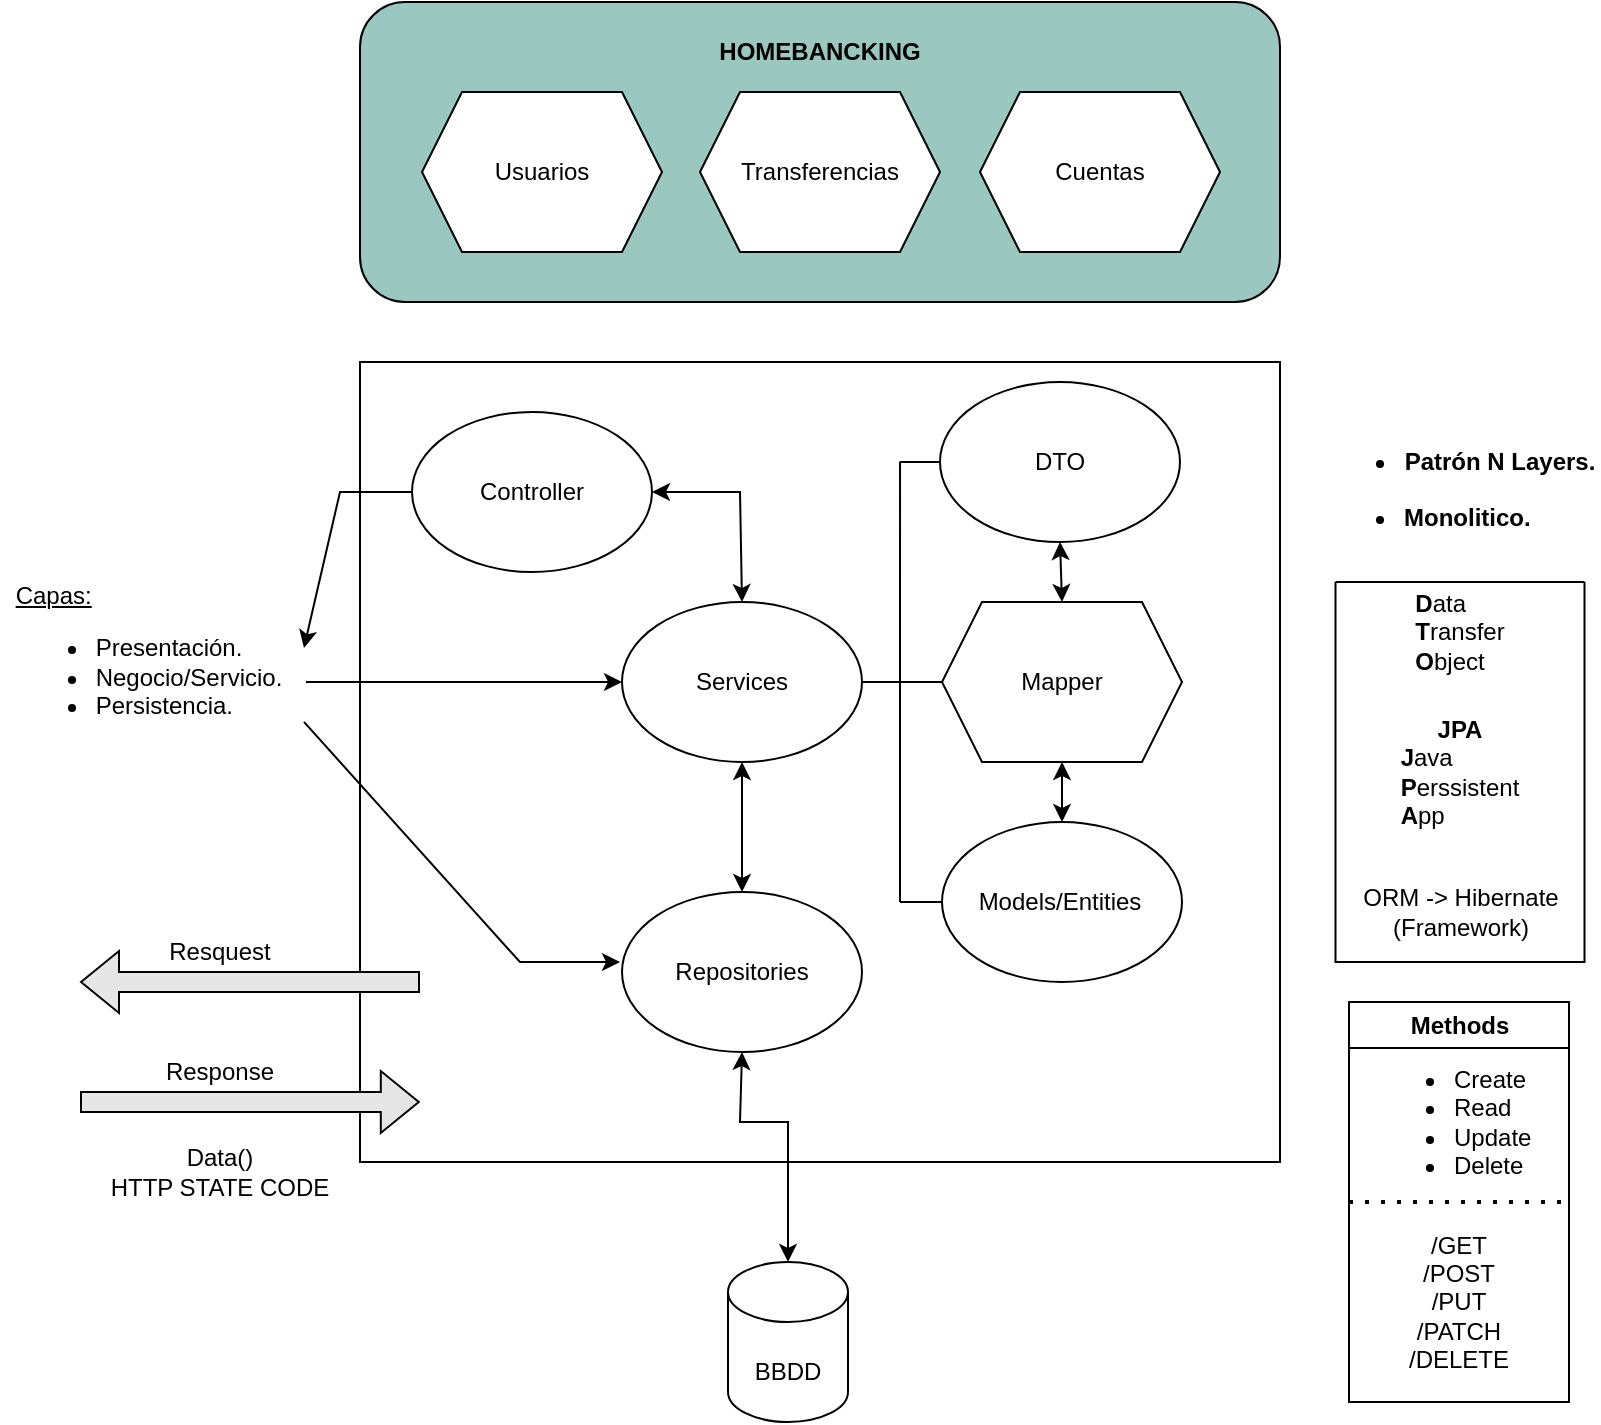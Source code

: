 <mxfile version="22.0.6" type="device">
  <diagram name="Página-1" id="YDAhRehPK7HNQKi2IeO7">
    <mxGraphModel dx="1434" dy="758" grid="1" gridSize="10" guides="1" tooltips="1" connect="1" arrows="1" fold="1" page="1" pageScale="1" pageWidth="827" pageHeight="1169" math="0" shadow="0">
      <root>
        <mxCell id="0" />
        <mxCell id="1" parent="0" />
        <mxCell id="LUQZSI-SgKgGzaRY7Djh-49" value="" style="rounded=0;whiteSpace=wrap;html=1;" vertex="1" parent="1">
          <mxGeometry x="200" y="230" width="460" height="400" as="geometry" />
        </mxCell>
        <mxCell id="LUQZSI-SgKgGzaRY7Djh-24" value="" style="rounded=1;whiteSpace=wrap;html=1;fillColor=#9AC7BF;" vertex="1" parent="1">
          <mxGeometry x="200" y="50" width="460" height="150" as="geometry" />
        </mxCell>
        <mxCell id="LUQZSI-SgKgGzaRY7Djh-1" value="&lt;b&gt;HOMEBANCKING&lt;/b&gt;" style="text;strokeColor=none;align=center;fillColor=none;html=1;verticalAlign=middle;whiteSpace=wrap;rounded=0;" vertex="1" parent="1">
          <mxGeometry x="367" y="60" width="126" height="30" as="geometry" />
        </mxCell>
        <mxCell id="LUQZSI-SgKgGzaRY7Djh-3" value="" style="shape=hexagon;perimeter=hexagonPerimeter2;whiteSpace=wrap;html=1;fixedSize=1;" vertex="1" parent="1">
          <mxGeometry x="370" y="95" width="120" height="80" as="geometry" />
        </mxCell>
        <mxCell id="LUQZSI-SgKgGzaRY7Djh-4" value="" style="shape=hexagon;perimeter=hexagonPerimeter2;whiteSpace=wrap;html=1;fixedSize=1;" vertex="1" parent="1">
          <mxGeometry x="510" y="95" width="120" height="80" as="geometry" />
        </mxCell>
        <mxCell id="LUQZSI-SgKgGzaRY7Djh-5" value="" style="shape=hexagon;perimeter=hexagonPerimeter2;whiteSpace=wrap;html=1;fixedSize=1;" vertex="1" parent="1">
          <mxGeometry x="231" y="95" width="120" height="80" as="geometry" />
        </mxCell>
        <mxCell id="LUQZSI-SgKgGzaRY7Djh-6" value="Usuarios" style="text;strokeColor=none;align=center;fillColor=none;html=1;verticalAlign=middle;whiteSpace=wrap;rounded=0;" vertex="1" parent="1">
          <mxGeometry x="261" y="120" width="60" height="30" as="geometry" />
        </mxCell>
        <mxCell id="LUQZSI-SgKgGzaRY7Djh-7" value="Cuentas" style="text;strokeColor=none;align=center;fillColor=none;html=1;verticalAlign=middle;whiteSpace=wrap;rounded=0;" vertex="1" parent="1">
          <mxGeometry x="540" y="120" width="60" height="30" as="geometry" />
        </mxCell>
        <mxCell id="LUQZSI-SgKgGzaRY7Djh-8" value="Transferencias" style="text;strokeColor=none;align=center;fillColor=none;html=1;verticalAlign=middle;whiteSpace=wrap;rounded=0;" vertex="1" parent="1">
          <mxGeometry x="380" y="120" width="100" height="30" as="geometry" />
        </mxCell>
        <mxCell id="LUQZSI-SgKgGzaRY7Djh-9" value="&lt;ul&gt;&lt;li&gt;&lt;b&gt;Patrón N Layers.&lt;/b&gt;&lt;/li&gt;&lt;/ul&gt;" style="text;strokeColor=none;align=center;fillColor=none;html=1;verticalAlign=middle;whiteSpace=wrap;rounded=0;" vertex="1" parent="1">
          <mxGeometry x="679.5" y="265" width="140" height="30" as="geometry" />
        </mxCell>
        <mxCell id="LUQZSI-SgKgGzaRY7Djh-10" value="" style="ellipse;whiteSpace=wrap;html=1;" vertex="1" parent="1">
          <mxGeometry x="226" y="255" width="120" height="80" as="geometry" />
        </mxCell>
        <mxCell id="LUQZSI-SgKgGzaRY7Djh-11" value="" style="ellipse;whiteSpace=wrap;html=1;" vertex="1" parent="1">
          <mxGeometry x="491" y="460" width="120" height="80" as="geometry" />
        </mxCell>
        <mxCell id="LUQZSI-SgKgGzaRY7Djh-13" value="" style="shape=cylinder3;whiteSpace=wrap;html=1;boundedLbl=1;backgroundOutline=1;size=15;" vertex="1" parent="1">
          <mxGeometry x="384" y="680" width="60" height="80" as="geometry" />
        </mxCell>
        <mxCell id="LUQZSI-SgKgGzaRY7Djh-14" value="&lt;div style=&quot;text-align: left;&quot;&gt;&lt;span style=&quot;background-color: initial;&quot;&gt;&lt;u&gt;Capas:&lt;/u&gt;&lt;/span&gt;&lt;/div&gt;&lt;div style=&quot;text-align: left;&quot;&gt;&lt;ul&gt;&lt;li&gt;&lt;span style=&quot;background-color: initial;&quot;&gt;Presentación.&lt;/span&gt;&lt;/li&gt;&lt;li&gt;&lt;span style=&quot;background-color: initial;&quot;&gt;Negocio/Servicio.&lt;/span&gt;&lt;/li&gt;&lt;li&gt;&lt;span style=&quot;background-color: initial;&quot;&gt;Persistencia.&lt;/span&gt;&lt;/li&gt;&lt;/ul&gt;&lt;/div&gt;" style="text;strokeColor=none;align=center;fillColor=none;html=1;verticalAlign=middle;whiteSpace=wrap;rounded=0;" vertex="1" parent="1">
          <mxGeometry x="20" y="335" width="149" height="90" as="geometry" />
        </mxCell>
        <mxCell id="LUQZSI-SgKgGzaRY7Djh-15" value="BBDD" style="text;strokeColor=none;align=center;fillColor=none;html=1;verticalAlign=middle;whiteSpace=wrap;rounded=0;" vertex="1" parent="1">
          <mxGeometry x="384" y="720" width="60" height="30" as="geometry" />
        </mxCell>
        <mxCell id="LUQZSI-SgKgGzaRY7Djh-16" value="Controller" style="text;strokeColor=none;align=center;fillColor=none;html=1;verticalAlign=middle;whiteSpace=wrap;rounded=0;" vertex="1" parent="1">
          <mxGeometry x="256" y="280" width="60" height="30" as="geometry" />
        </mxCell>
        <mxCell id="LUQZSI-SgKgGzaRY7Djh-17" value="Models/Entities" style="text;strokeColor=none;align=center;fillColor=none;html=1;verticalAlign=middle;whiteSpace=wrap;rounded=0;" vertex="1" parent="1">
          <mxGeometry x="505" y="485" width="90" height="30" as="geometry" />
        </mxCell>
        <mxCell id="LUQZSI-SgKgGzaRY7Djh-18" value="" style="ellipse;whiteSpace=wrap;html=1;" vertex="1" parent="1">
          <mxGeometry x="331" y="350" width="120" height="80" as="geometry" />
        </mxCell>
        <mxCell id="LUQZSI-SgKgGzaRY7Djh-19" value="Services" style="text;strokeColor=none;align=center;fillColor=none;html=1;verticalAlign=middle;whiteSpace=wrap;rounded=0;" vertex="1" parent="1">
          <mxGeometry x="361" y="375" width="60" height="30" as="geometry" />
        </mxCell>
        <mxCell id="LUQZSI-SgKgGzaRY7Djh-20" value="" style="ellipse;whiteSpace=wrap;html=1;" vertex="1" parent="1">
          <mxGeometry x="331" y="495" width="120" height="80" as="geometry" />
        </mxCell>
        <mxCell id="LUQZSI-SgKgGzaRY7Djh-21" value="Repositories" style="text;strokeColor=none;align=center;fillColor=none;html=1;verticalAlign=middle;whiteSpace=wrap;rounded=0;" vertex="1" parent="1">
          <mxGeometry x="361" y="520" width="60" height="30" as="geometry" />
        </mxCell>
        <mxCell id="LUQZSI-SgKgGzaRY7Djh-22" value="" style="endArrow=classic;startArrow=classic;html=1;rounded=0;entryX=1;entryY=0.5;entryDx=0;entryDy=0;exitX=0.5;exitY=0;exitDx=0;exitDy=0;" edge="1" parent="1" source="LUQZSI-SgKgGzaRY7Djh-18" target="LUQZSI-SgKgGzaRY7Djh-10">
          <mxGeometry width="50" height="50" relative="1" as="geometry">
            <mxPoint x="406" y="405" as="sourcePoint" />
            <mxPoint x="456" y="355" as="targetPoint" />
            <Array as="points">
              <mxPoint x="390" y="295" />
            </Array>
          </mxGeometry>
        </mxCell>
        <mxCell id="LUQZSI-SgKgGzaRY7Djh-23" value="" style="endArrow=classic;startArrow=classic;html=1;rounded=0;exitX=0.5;exitY=0;exitDx=0;exitDy=0;entryX=0.5;entryY=1;entryDx=0;entryDy=0;" edge="1" parent="1" source="LUQZSI-SgKgGzaRY7Djh-20" target="LUQZSI-SgKgGzaRY7Djh-18">
          <mxGeometry width="50" height="50" relative="1" as="geometry">
            <mxPoint x="406" y="405" as="sourcePoint" />
            <mxPoint x="456" y="355" as="targetPoint" />
          </mxGeometry>
        </mxCell>
        <mxCell id="LUQZSI-SgKgGzaRY7Djh-26" value="&lt;div style=&quot;text-align: left;&quot;&gt;&lt;b style=&quot;background-color: initial;&quot;&gt;D&lt;/b&gt;&lt;span style=&quot;background-color: initial;&quot;&gt;ata&lt;/span&gt;&lt;/div&gt;&lt;b&gt;&lt;div style=&quot;text-align: left;&quot;&gt;&lt;b style=&quot;background-color: initial;&quot;&gt;T&lt;/b&gt;&lt;span style=&quot;background-color: initial; font-weight: normal;&quot;&gt;ransfer&lt;/span&gt;&lt;/div&gt;&lt;/b&gt;&lt;b&gt;&lt;div style=&quot;text-align: left;&quot;&gt;&lt;b style=&quot;background-color: initial;&quot;&gt;O&lt;/b&gt;&lt;span style=&quot;background-color: initial; font-weight: normal;&quot;&gt;bject&lt;/span&gt;&lt;/div&gt;&lt;/b&gt;" style="text;strokeColor=none;align=center;fillColor=none;html=1;verticalAlign=middle;whiteSpace=wrap;rounded=0;" vertex="1" parent="1">
          <mxGeometry x="710" y="325" width="80" height="80" as="geometry" />
        </mxCell>
        <mxCell id="LUQZSI-SgKgGzaRY7Djh-27" value="" style="ellipse;whiteSpace=wrap;html=1;" vertex="1" parent="1">
          <mxGeometry x="490" y="240" width="120" height="80" as="geometry" />
        </mxCell>
        <mxCell id="LUQZSI-SgKgGzaRY7Djh-28" value="DTO" style="text;strokeColor=none;align=center;fillColor=none;html=1;verticalAlign=middle;whiteSpace=wrap;rounded=0;" vertex="1" parent="1">
          <mxGeometry x="520" y="265" width="60" height="30" as="geometry" />
        </mxCell>
        <mxCell id="LUQZSI-SgKgGzaRY7Djh-29" value="" style="shape=hexagon;perimeter=hexagonPerimeter2;whiteSpace=wrap;html=1;fixedSize=1;" vertex="1" parent="1">
          <mxGeometry x="491" y="350" width="120" height="80" as="geometry" />
        </mxCell>
        <mxCell id="LUQZSI-SgKgGzaRY7Djh-30" value="" style="endArrow=classic;startArrow=classic;html=1;rounded=0;entryX=0.5;entryY=1;entryDx=0;entryDy=0;exitX=0.5;exitY=0;exitDx=0;exitDy=0;" edge="1" parent="1" source="LUQZSI-SgKgGzaRY7Djh-29" target="LUQZSI-SgKgGzaRY7Djh-27">
          <mxGeometry width="50" height="50" relative="1" as="geometry">
            <mxPoint x="390" y="360" as="sourcePoint" />
            <mxPoint x="440" y="310" as="targetPoint" />
          </mxGeometry>
        </mxCell>
        <mxCell id="LUQZSI-SgKgGzaRY7Djh-31" value="" style="endArrow=classic;startArrow=classic;html=1;rounded=0;entryX=0.5;entryY=1;entryDx=0;entryDy=0;exitX=0.5;exitY=0;exitDx=0;exitDy=0;" edge="1" parent="1" source="LUQZSI-SgKgGzaRY7Djh-11" target="LUQZSI-SgKgGzaRY7Djh-29">
          <mxGeometry width="50" height="50" relative="1" as="geometry">
            <mxPoint x="390" y="360" as="sourcePoint" />
            <mxPoint x="440" y="310" as="targetPoint" />
          </mxGeometry>
        </mxCell>
        <mxCell id="LUQZSI-SgKgGzaRY7Djh-32" value="Mapper" style="text;strokeColor=none;align=center;fillColor=none;html=1;verticalAlign=middle;whiteSpace=wrap;rounded=0;" vertex="1" parent="1">
          <mxGeometry x="521" y="375" width="60" height="30" as="geometry" />
        </mxCell>
        <mxCell id="LUQZSI-SgKgGzaRY7Djh-33" value="" style="endArrow=none;html=1;rounded=0;entryX=0.587;entryY=0.12;entryDx=0;entryDy=0;entryPerimeter=0;" edge="1" parent="1">
          <mxGeometry width="50" height="50" relative="1" as="geometry">
            <mxPoint x="470" y="500" as="sourcePoint" />
            <mxPoint x="470.02" y="279.8" as="targetPoint" />
            <Array as="points">
              <mxPoint x="470" y="390" />
            </Array>
          </mxGeometry>
        </mxCell>
        <mxCell id="LUQZSI-SgKgGzaRY7Djh-34" value="" style="endArrow=none;html=1;rounded=0;entryX=0;entryY=0.5;entryDx=0;entryDy=0;" edge="1" parent="1" target="LUQZSI-SgKgGzaRY7Djh-29">
          <mxGeometry width="50" height="50" relative="1" as="geometry">
            <mxPoint x="470" y="390" as="sourcePoint" />
            <mxPoint x="440" y="310" as="targetPoint" />
          </mxGeometry>
        </mxCell>
        <mxCell id="LUQZSI-SgKgGzaRY7Djh-35" value="" style="endArrow=none;html=1;rounded=0;exitX=1;exitY=0.5;exitDx=0;exitDy=0;" edge="1" parent="1" source="LUQZSI-SgKgGzaRY7Djh-18">
          <mxGeometry width="50" height="50" relative="1" as="geometry">
            <mxPoint x="390" y="360" as="sourcePoint" />
            <mxPoint x="470" y="390" as="targetPoint" />
          </mxGeometry>
        </mxCell>
        <mxCell id="LUQZSI-SgKgGzaRY7Djh-36" value="" style="endArrow=none;html=1;rounded=0;entryX=0;entryY=0.5;entryDx=0;entryDy=0;" edge="1" parent="1" target="LUQZSI-SgKgGzaRY7Djh-27">
          <mxGeometry width="50" height="50" relative="1" as="geometry">
            <mxPoint x="470" y="280" as="sourcePoint" />
            <mxPoint x="440" y="310" as="targetPoint" />
          </mxGeometry>
        </mxCell>
        <mxCell id="LUQZSI-SgKgGzaRY7Djh-37" value="" style="endArrow=none;html=1;rounded=0;entryX=0;entryY=0.5;entryDx=0;entryDy=0;" edge="1" parent="1" target="LUQZSI-SgKgGzaRY7Djh-11">
          <mxGeometry width="50" height="50" relative="1" as="geometry">
            <mxPoint x="470" y="500" as="sourcePoint" />
            <mxPoint x="440" y="310" as="targetPoint" />
          </mxGeometry>
        </mxCell>
        <mxCell id="LUQZSI-SgKgGzaRY7Djh-38" value="" style="endArrow=classic;startArrow=classic;html=1;rounded=0;exitX=0.5;exitY=1;exitDx=0;exitDy=0;entryX=0.5;entryY=0;entryDx=0;entryDy=0;entryPerimeter=0;" edge="1" parent="1" source="LUQZSI-SgKgGzaRY7Djh-20" target="LUQZSI-SgKgGzaRY7Djh-13">
          <mxGeometry width="50" height="50" relative="1" as="geometry">
            <mxPoint x="390" y="560" as="sourcePoint" />
            <mxPoint x="410" y="700" as="targetPoint" />
            <Array as="points">
              <mxPoint x="390" y="610" />
              <mxPoint x="414" y="610" />
            </Array>
          </mxGeometry>
        </mxCell>
        <mxCell id="LUQZSI-SgKgGzaRY7Djh-40" value="&lt;ul&gt;&lt;li&gt;&lt;b&gt;Monolitico.&lt;/b&gt;&lt;/li&gt;&lt;/ul&gt;" style="text;strokeColor=none;align=left;fillColor=none;html=1;verticalAlign=middle;whiteSpace=wrap;rounded=0;" vertex="1" parent="1">
          <mxGeometry x="680" y="295" width="120" height="25" as="geometry" />
        </mxCell>
        <mxCell id="LUQZSI-SgKgGzaRY7Djh-44" value="" style="endArrow=classic;html=1;rounded=0;entryX=0;entryY=0.5;entryDx=0;entryDy=0;exitX=1.027;exitY=0.611;exitDx=0;exitDy=0;exitPerimeter=0;" edge="1" parent="1" source="LUQZSI-SgKgGzaRY7Djh-14" target="LUQZSI-SgKgGzaRY7Djh-18">
          <mxGeometry width="50" height="50" relative="1" as="geometry">
            <mxPoint x="390" y="550" as="sourcePoint" />
            <mxPoint x="440" y="500" as="targetPoint" />
          </mxGeometry>
        </mxCell>
        <mxCell id="LUQZSI-SgKgGzaRY7Djh-45" value="" style="endArrow=classic;html=1;rounded=0;exitX=1.02;exitY=0.833;exitDx=0;exitDy=0;exitPerimeter=0;" edge="1" parent="1" source="LUQZSI-SgKgGzaRY7Djh-14">
          <mxGeometry width="50" height="50" relative="1" as="geometry">
            <mxPoint x="390" y="550" as="sourcePoint" />
            <mxPoint x="330" y="530" as="targetPoint" />
            <Array as="points">
              <mxPoint x="280" y="530" />
            </Array>
          </mxGeometry>
        </mxCell>
        <mxCell id="LUQZSI-SgKgGzaRY7Djh-46" value="&lt;b&gt;JPA &lt;/b&gt;&lt;br&gt;&lt;div style=&quot;text-align: left;&quot;&gt;&lt;span style=&quot;background-color: initial;&quot;&gt;&lt;b&gt;J&lt;/b&gt;ava&lt;/span&gt;&lt;/div&gt;&lt;div style=&quot;text-align: left;&quot;&gt;&lt;span style=&quot;background-color: initial;&quot;&gt;&lt;b&gt;P&lt;/b&gt;erssistent&lt;/span&gt;&lt;/div&gt;&lt;div style=&quot;text-align: left;&quot;&gt;&lt;span style=&quot;background-color: initial;&quot;&gt;&lt;b&gt;A&lt;/b&gt;pp&lt;/span&gt;&lt;/div&gt;" style="text;strokeColor=none;align=center;fillColor=none;html=1;verticalAlign=middle;whiteSpace=wrap;rounded=0;" vertex="1" parent="1">
          <mxGeometry x="710" y="390" width="80" height="90" as="geometry" />
        </mxCell>
        <mxCell id="LUQZSI-SgKgGzaRY7Djh-47" value="ORM -&amp;gt; Hibernate (Framework)" style="text;strokeColor=none;align=center;fillColor=none;html=1;verticalAlign=middle;whiteSpace=wrap;rounded=0;" vertex="1" parent="1">
          <mxGeometry x="695.5" y="485" width="109" height="40" as="geometry" />
        </mxCell>
        <mxCell id="LUQZSI-SgKgGzaRY7Djh-48" value="" style="endArrow=classic;html=1;rounded=0;entryX=1.02;entryY=0.422;entryDx=0;entryDy=0;entryPerimeter=0;exitX=0;exitY=0.5;exitDx=0;exitDy=0;" edge="1" parent="1" source="LUQZSI-SgKgGzaRY7Djh-10" target="LUQZSI-SgKgGzaRY7Djh-14">
          <mxGeometry width="50" height="50" relative="1" as="geometry">
            <mxPoint x="390" y="550" as="sourcePoint" />
            <mxPoint x="440" y="500" as="targetPoint" />
            <Array as="points">
              <mxPoint x="190" y="295" />
            </Array>
          </mxGeometry>
        </mxCell>
        <mxCell id="LUQZSI-SgKgGzaRY7Djh-50" value="" style="shape=flexArrow;endArrow=classic;html=1;rounded=0;strokeColor=#000000;fillColor=#E6E6E6;" edge="1" parent="1">
          <mxGeometry width="50" height="50" relative="1" as="geometry">
            <mxPoint x="230" y="540" as="sourcePoint" />
            <mxPoint x="60" y="540" as="targetPoint" />
          </mxGeometry>
        </mxCell>
        <mxCell id="LUQZSI-SgKgGzaRY7Djh-51" value="" style="shape=flexArrow;endArrow=classic;html=1;rounded=0;entryX=0.065;entryY=0.925;entryDx=0;entryDy=0;entryPerimeter=0;fillColor=#E6E6E6;" edge="1" parent="1" target="LUQZSI-SgKgGzaRY7Djh-49">
          <mxGeometry width="50" height="50" relative="1" as="geometry">
            <mxPoint x="60" y="600" as="sourcePoint" />
            <mxPoint x="440" y="500" as="targetPoint" />
          </mxGeometry>
        </mxCell>
        <mxCell id="LUQZSI-SgKgGzaRY7Djh-52" value="Resquest" style="text;strokeColor=none;align=center;fillColor=none;html=1;verticalAlign=middle;whiteSpace=wrap;rounded=0;" vertex="1" parent="1">
          <mxGeometry x="100" y="510" width="60" height="30" as="geometry" />
        </mxCell>
        <mxCell id="LUQZSI-SgKgGzaRY7Djh-53" value="Response" style="text;strokeColor=none;align=center;fillColor=none;html=1;verticalAlign=middle;whiteSpace=wrap;rounded=0;" vertex="1" parent="1">
          <mxGeometry x="100" y="570" width="60" height="30" as="geometry" />
        </mxCell>
        <mxCell id="LUQZSI-SgKgGzaRY7Djh-54" value="Data()&lt;br&gt;HTTP STATE CODE" style="text;strokeColor=none;align=center;fillColor=none;html=1;verticalAlign=middle;whiteSpace=wrap;rounded=0;" vertex="1" parent="1">
          <mxGeometry x="65" y="620" width="130" height="30" as="geometry" />
        </mxCell>
        <mxCell id="LUQZSI-SgKgGzaRY7Djh-57" value="" style="swimlane;startSize=0;strokeColor=default;align=center;verticalAlign=middle;fontFamily=Helvetica;fontSize=12;fontColor=default;fillColor=default;html=1;" vertex="1" collapsed="1" parent="1">
          <mxGeometry x="687.75" y="340" width="124.5" height="190" as="geometry">
            <mxRectangle x="695.5" y="330" width="200" height="200" as="alternateBounds" />
          </mxGeometry>
        </mxCell>
        <mxCell id="LUQZSI-SgKgGzaRY7Djh-58" value="Methods" style="swimlane;whiteSpace=wrap;html=1;strokeColor=default;align=center;verticalAlign=middle;fontFamily=Helvetica;fontSize=12;fontColor=default;fillColor=default;" vertex="1" parent="1">
          <mxGeometry x="694.5" y="550" width="110" height="200" as="geometry" />
        </mxCell>
        <mxCell id="LUQZSI-SgKgGzaRY7Djh-59" value="&lt;ul&gt;&lt;li&gt;Create&lt;/li&gt;&lt;li&gt;Read&lt;/li&gt;&lt;li&gt;Update&lt;/li&gt;&lt;li&gt;Delete&lt;/li&gt;&lt;/ul&gt;" style="text;strokeColor=none;align=left;fillColor=none;html=1;verticalAlign=middle;whiteSpace=wrap;rounded=0;fontSize=12;fontFamily=Helvetica;fontColor=default;" vertex="1" parent="LUQZSI-SgKgGzaRY7Djh-58">
          <mxGeometry x="10" y="20" width="90" height="80" as="geometry" />
        </mxCell>
        <mxCell id="LUQZSI-SgKgGzaRY7Djh-60" value="/GET&lt;br&gt;/POST&lt;br&gt;/PUT&lt;br&gt;/PATCH&lt;br&gt;/DELETE" style="text;strokeColor=none;align=center;fillColor=none;html=1;verticalAlign=middle;whiteSpace=wrap;rounded=0;fontSize=12;fontFamily=Helvetica;fontColor=default;" vertex="1" parent="LUQZSI-SgKgGzaRY7Djh-58">
          <mxGeometry x="27.5" y="110" width="55" height="80" as="geometry" />
        </mxCell>
        <mxCell id="LUQZSI-SgKgGzaRY7Djh-62" value="" style="endArrow=none;dashed=1;html=1;dashPattern=1 3;strokeWidth=2;rounded=0;fontFamily=Helvetica;fontSize=12;fontColor=default;entryX=1;entryY=0.5;entryDx=0;entryDy=0;exitX=0;exitY=0.5;exitDx=0;exitDy=0;" edge="1" parent="1" source="LUQZSI-SgKgGzaRY7Djh-58" target="LUQZSI-SgKgGzaRY7Djh-58">
          <mxGeometry width="50" height="50" relative="1" as="geometry">
            <mxPoint x="524.5" y="410" as="sourcePoint" />
            <mxPoint x="574.5" y="360" as="targetPoint" />
          </mxGeometry>
        </mxCell>
      </root>
    </mxGraphModel>
  </diagram>
</mxfile>
